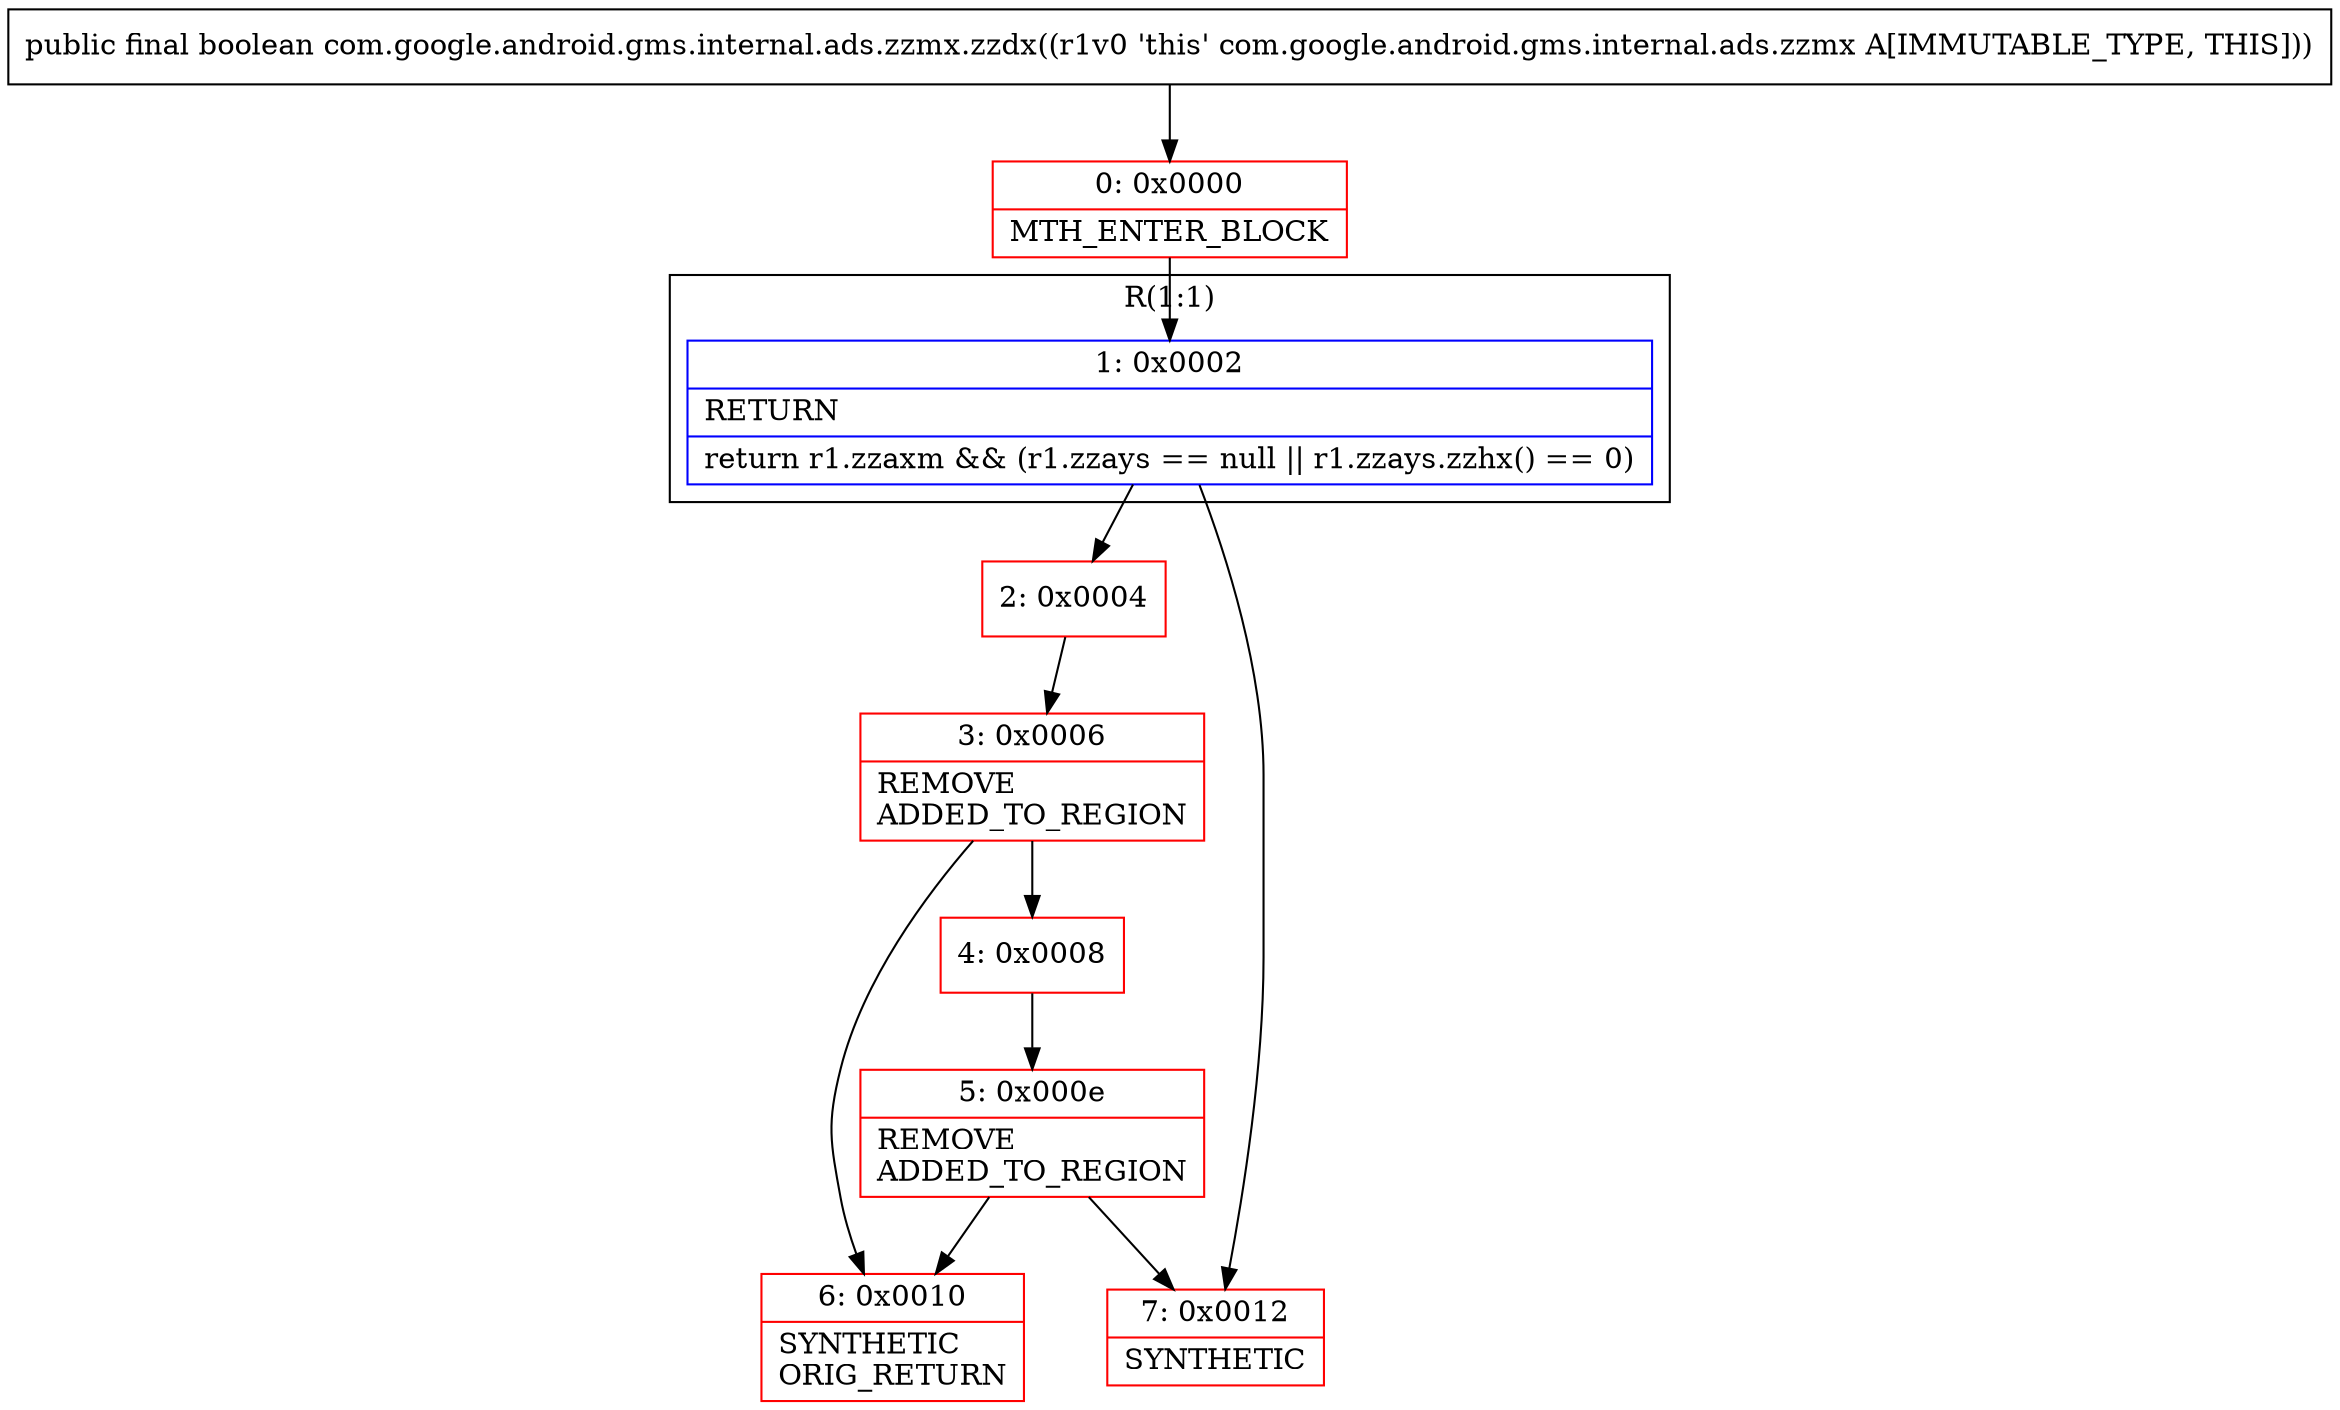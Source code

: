 digraph "CFG forcom.google.android.gms.internal.ads.zzmx.zzdx()Z" {
subgraph cluster_Region_1572611035 {
label = "R(1:1)";
node [shape=record,color=blue];
Node_1 [shape=record,label="{1\:\ 0x0002|RETURN\l|return r1.zzaxm && (r1.zzays == null \|\| r1.zzays.zzhx() == 0)\l}"];
}
Node_0 [shape=record,color=red,label="{0\:\ 0x0000|MTH_ENTER_BLOCK\l}"];
Node_2 [shape=record,color=red,label="{2\:\ 0x0004}"];
Node_3 [shape=record,color=red,label="{3\:\ 0x0006|REMOVE\lADDED_TO_REGION\l}"];
Node_4 [shape=record,color=red,label="{4\:\ 0x0008}"];
Node_5 [shape=record,color=red,label="{5\:\ 0x000e|REMOVE\lADDED_TO_REGION\l}"];
Node_6 [shape=record,color=red,label="{6\:\ 0x0010|SYNTHETIC\lORIG_RETURN\l}"];
Node_7 [shape=record,color=red,label="{7\:\ 0x0012|SYNTHETIC\l}"];
MethodNode[shape=record,label="{public final boolean com.google.android.gms.internal.ads.zzmx.zzdx((r1v0 'this' com.google.android.gms.internal.ads.zzmx A[IMMUTABLE_TYPE, THIS])) }"];
MethodNode -> Node_0;
Node_1 -> Node_2;
Node_1 -> Node_7;
Node_0 -> Node_1;
Node_2 -> Node_3;
Node_3 -> Node_4;
Node_3 -> Node_6;
Node_4 -> Node_5;
Node_5 -> Node_6;
Node_5 -> Node_7;
}

